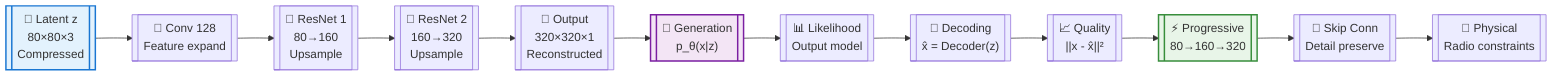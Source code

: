 %% Compact VAE Decoder Architecture - Horizontal Layout
graph LR
    A[["🎯 Latent z<br/>80×80×3<br/>Compressed"]] --> B[["🔧 Conv 128<br/>Feature expand"]]
    B --> C[["📐 ResNet 1<br/>80→160<br/>Upsample"]]
    C --> D[["📐 ResNet 2<br/>160→320<br/>Upsample"]]
    D --> E[["📡 Output<br/>320×320×1<br/>Reconstructed"]]
    
    F[["🔄 Generation<br/>p_θ(x|z)"]] --> G[["📊 Likelihood<br/>Output model"]]
    G --> H[["🎯 Decoding<br/>x̂ = Decoder(z)"]]
    H --> I[["📈 Quality<br/>||x - x̂||²"]]
    
    J[["⚡ Progressive<br/>80→160→320"]] --> K[["🔗 Skip Conn<br/>Detail preserve"]]
    K --> L[["🎯 Physical<br/>Radio constraints"]]
    
    E --> F
    I --> J
    
    style A fill:#E3F2FD,stroke:#1976D2,stroke-width:2px
    style F fill:#F3E5F5,stroke:#7B1FA2,stroke-width:2px
    style J fill:#E8F5E8,stroke:#388E3C,stroke-width:2px